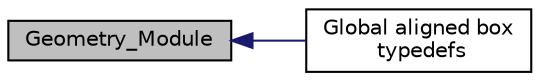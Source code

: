 digraph "Geometry_Module"
{
  edge [fontname="Helvetica",fontsize="10",labelfontname="Helvetica",labelfontsize="10"];
  node [fontname="Helvetica",fontsize="10",shape=record];
  rankdir=LR;
  Node0 [label="Geometry_Module",height=0.2,width=0.4,color="black", fillcolor="grey75", style="filled" fontcolor="black"];
  Node1 [label="Global aligned box\l typedefs",height=0.2,width=0.4,color="black", fillcolor="white", style="filled",URL="$group__alignedboxtypedefs.html"];
  Node0->Node1 [shape=plaintext, color="midnightblue", dir="back", style="solid"];
}
